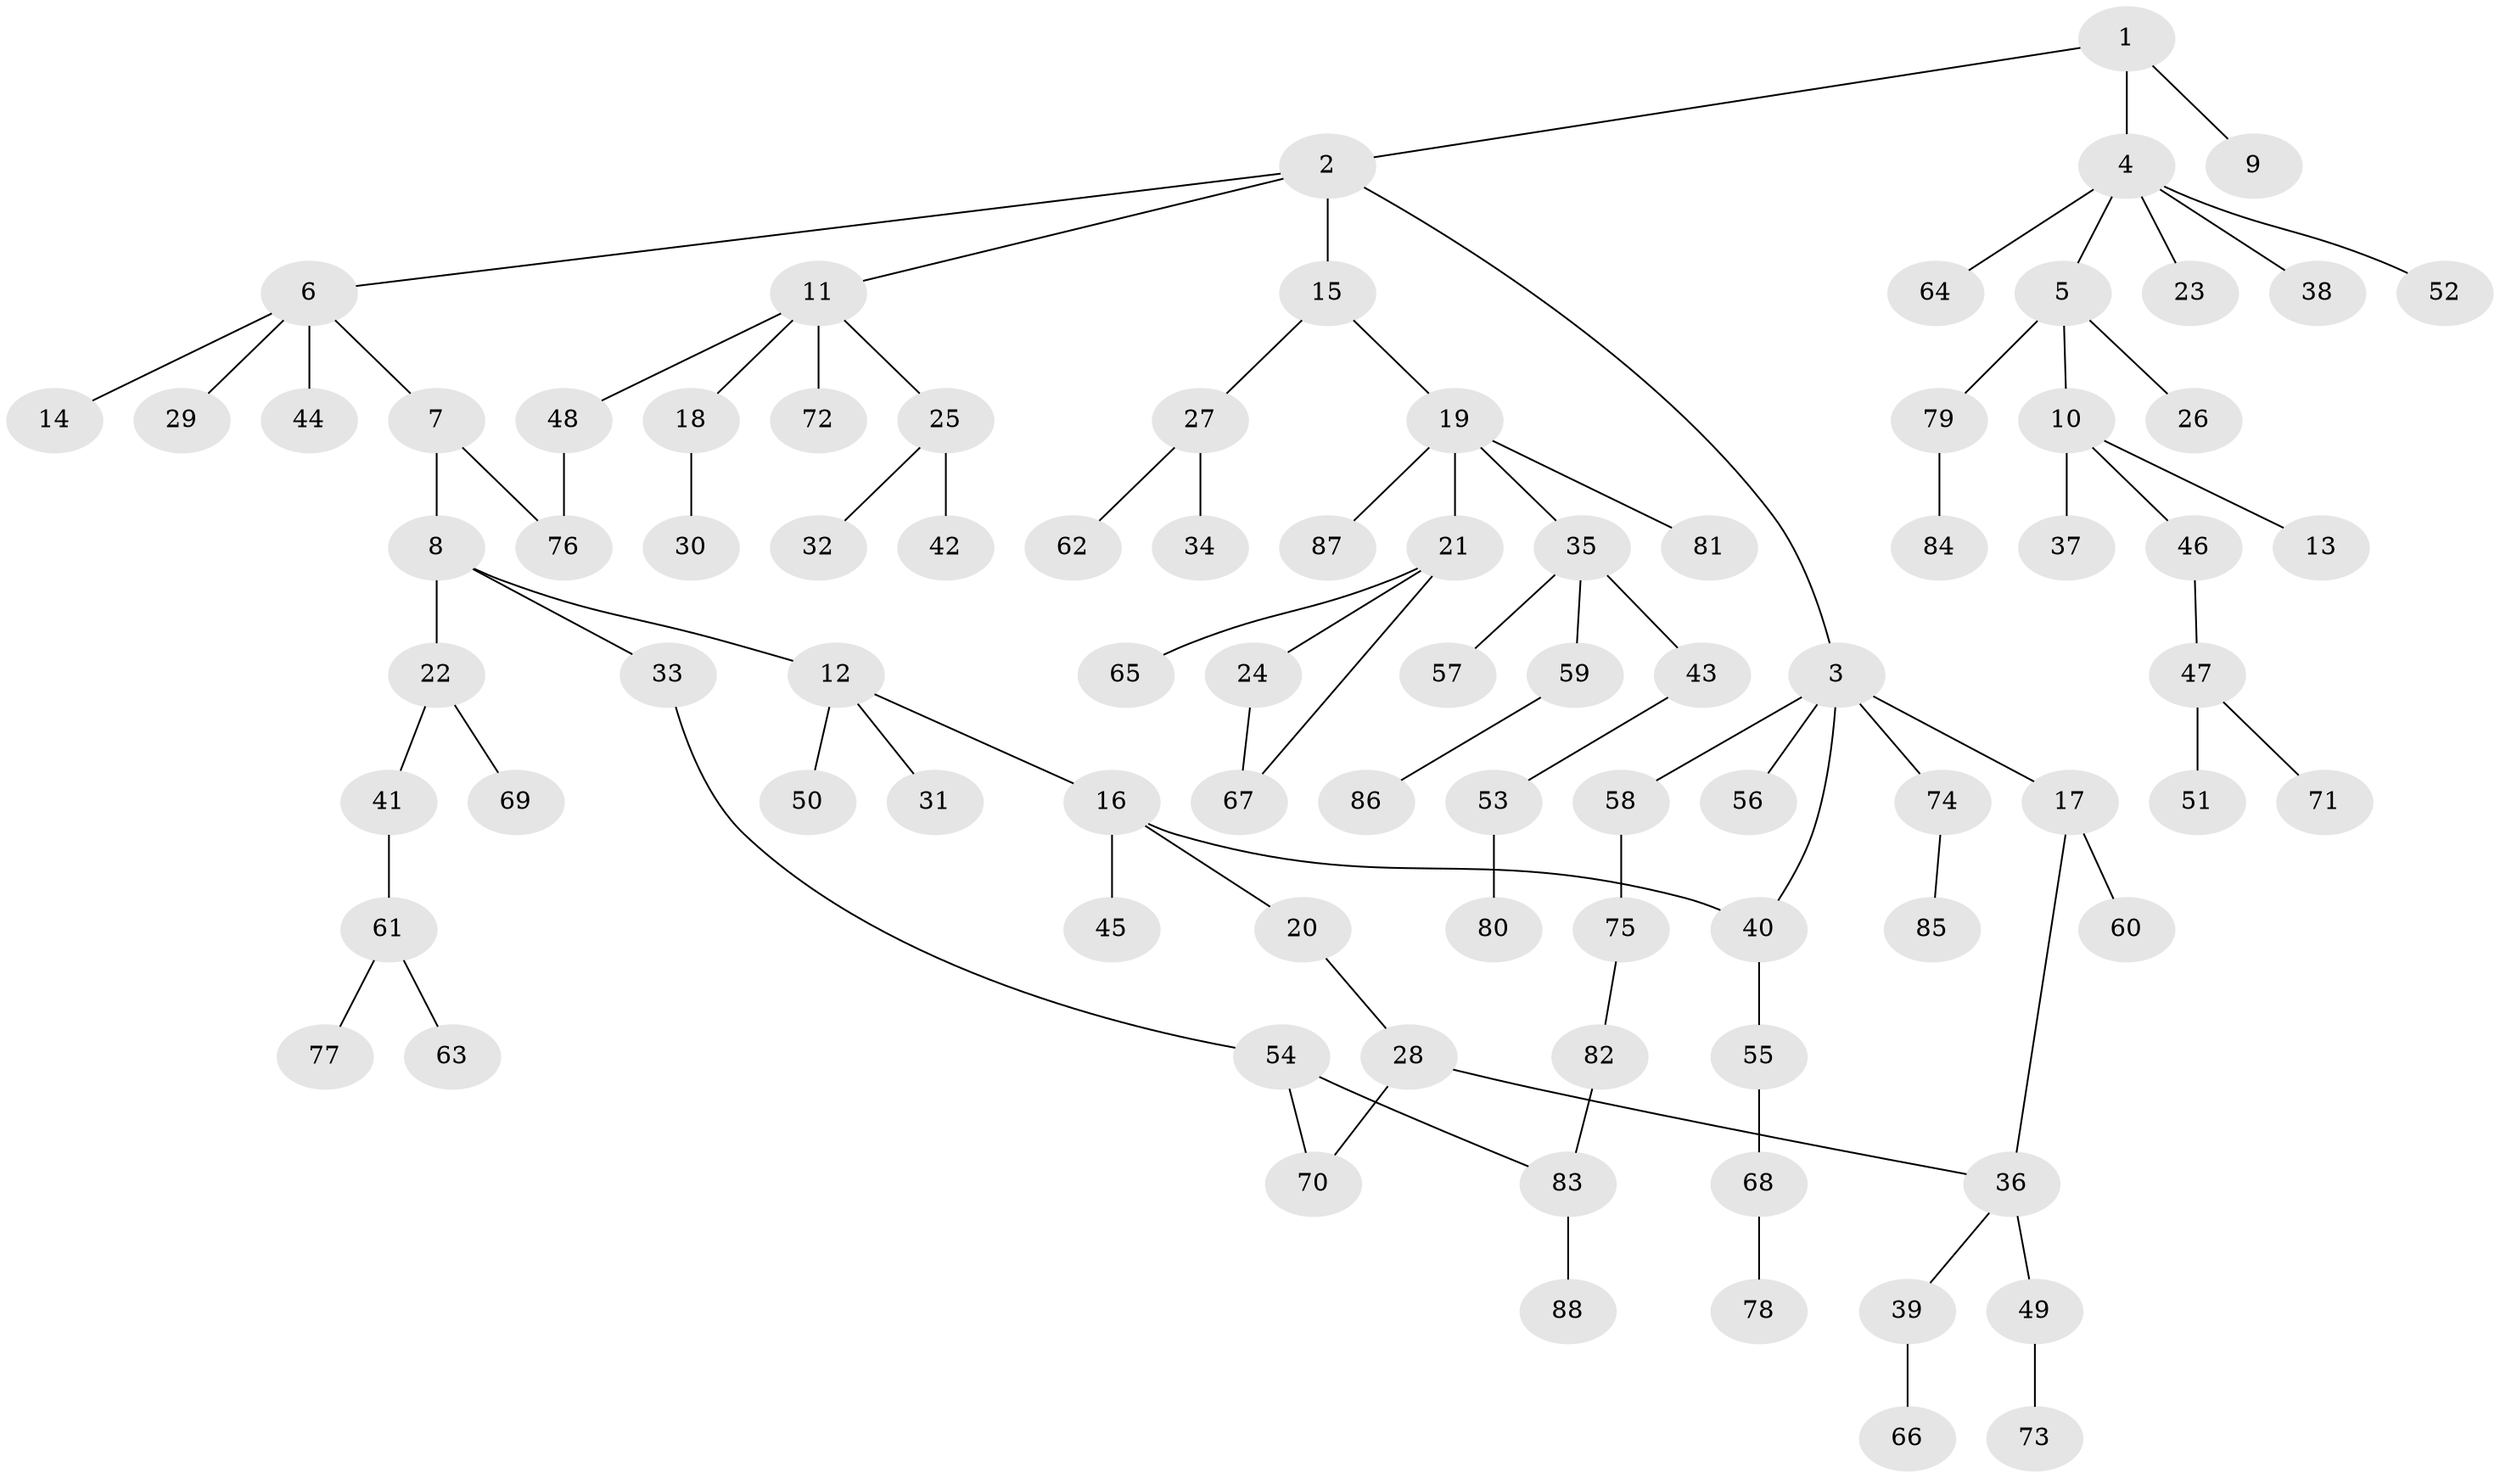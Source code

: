// Generated by graph-tools (version 1.1) at 2025/25/03/09/25 03:25:26]
// undirected, 88 vertices, 93 edges
graph export_dot {
graph [start="1"]
  node [color=gray90,style=filled];
  1;
  2;
  3;
  4;
  5;
  6;
  7;
  8;
  9;
  10;
  11;
  12;
  13;
  14;
  15;
  16;
  17;
  18;
  19;
  20;
  21;
  22;
  23;
  24;
  25;
  26;
  27;
  28;
  29;
  30;
  31;
  32;
  33;
  34;
  35;
  36;
  37;
  38;
  39;
  40;
  41;
  42;
  43;
  44;
  45;
  46;
  47;
  48;
  49;
  50;
  51;
  52;
  53;
  54;
  55;
  56;
  57;
  58;
  59;
  60;
  61;
  62;
  63;
  64;
  65;
  66;
  67;
  68;
  69;
  70;
  71;
  72;
  73;
  74;
  75;
  76;
  77;
  78;
  79;
  80;
  81;
  82;
  83;
  84;
  85;
  86;
  87;
  88;
  1 -- 2;
  1 -- 4;
  1 -- 9;
  2 -- 3;
  2 -- 6;
  2 -- 11;
  2 -- 15;
  3 -- 17;
  3 -- 40;
  3 -- 56;
  3 -- 58;
  3 -- 74;
  4 -- 5;
  4 -- 23;
  4 -- 38;
  4 -- 52;
  4 -- 64;
  5 -- 10;
  5 -- 26;
  5 -- 79;
  6 -- 7;
  6 -- 14;
  6 -- 29;
  6 -- 44;
  7 -- 8;
  7 -- 76;
  8 -- 12;
  8 -- 22;
  8 -- 33;
  10 -- 13;
  10 -- 37;
  10 -- 46;
  11 -- 18;
  11 -- 25;
  11 -- 48;
  11 -- 72;
  12 -- 16;
  12 -- 31;
  12 -- 50;
  15 -- 19;
  15 -- 27;
  16 -- 20;
  16 -- 45;
  16 -- 40;
  17 -- 60;
  17 -- 36;
  18 -- 30;
  19 -- 21;
  19 -- 35;
  19 -- 81;
  19 -- 87;
  20 -- 28;
  21 -- 24;
  21 -- 65;
  21 -- 67;
  22 -- 41;
  22 -- 69;
  24 -- 67;
  25 -- 32;
  25 -- 42;
  27 -- 34;
  27 -- 62;
  28 -- 36;
  28 -- 70;
  33 -- 54;
  35 -- 43;
  35 -- 57;
  35 -- 59;
  36 -- 39;
  36 -- 49;
  39 -- 66;
  40 -- 55;
  41 -- 61;
  43 -- 53;
  46 -- 47;
  47 -- 51;
  47 -- 71;
  48 -- 76;
  49 -- 73;
  53 -- 80;
  54 -- 70;
  54 -- 83;
  55 -- 68;
  58 -- 75;
  59 -- 86;
  61 -- 63;
  61 -- 77;
  68 -- 78;
  74 -- 85;
  75 -- 82;
  79 -- 84;
  82 -- 83;
  83 -- 88;
}
